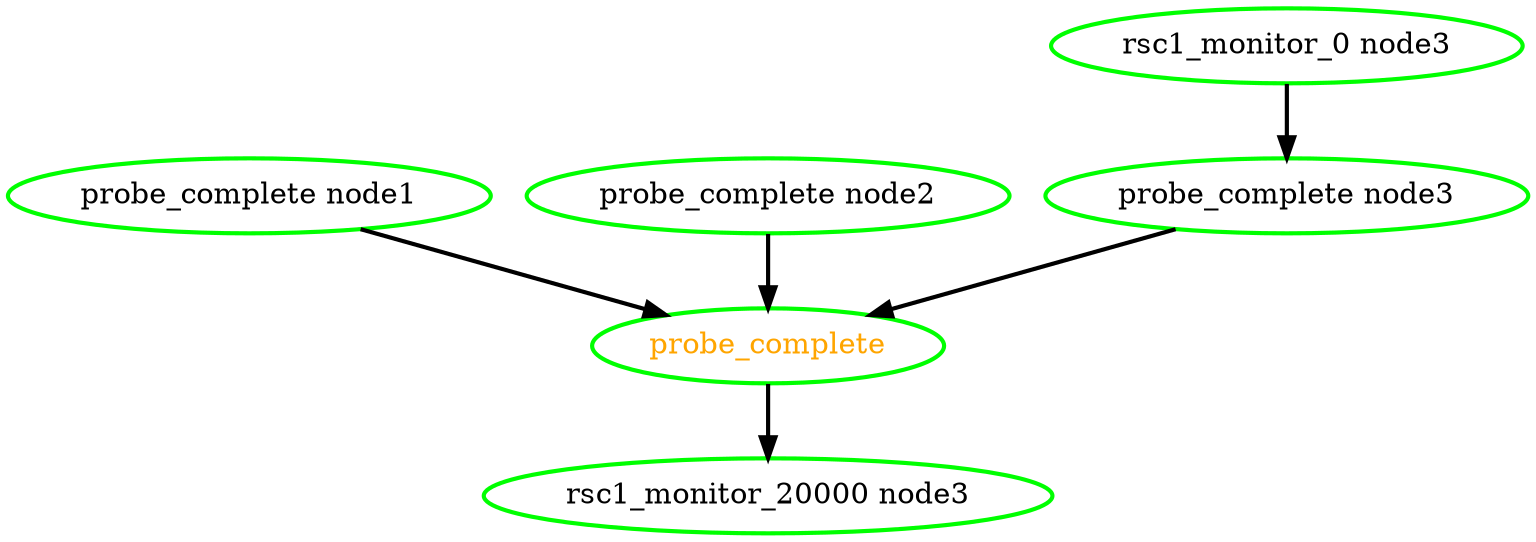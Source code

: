 digraph "g" {
"probe_complete node1" -> "probe_complete" [ style = bold]
"probe_complete node1" [ style=bold color="green" fontcolor="black" ]
"probe_complete node2" -> "probe_complete" [ style = bold]
"probe_complete node2" [ style=bold color="green" fontcolor="black" ]
"probe_complete node3" -> "probe_complete" [ style = bold]
"probe_complete node3" [ style=bold color="green" fontcolor="black" ]
"probe_complete" -> "rsc1_monitor_20000 node3" [ style = bold]
"probe_complete" [ style=bold color="green" fontcolor="orange" ]
"rsc1_monitor_0 node3" -> "probe_complete node3" [ style = bold]
"rsc1_monitor_0 node3" [ style=bold color="green" fontcolor="black" ]
"rsc1_monitor_20000 node3" [ style=bold color="green" fontcolor="black" ]
}
